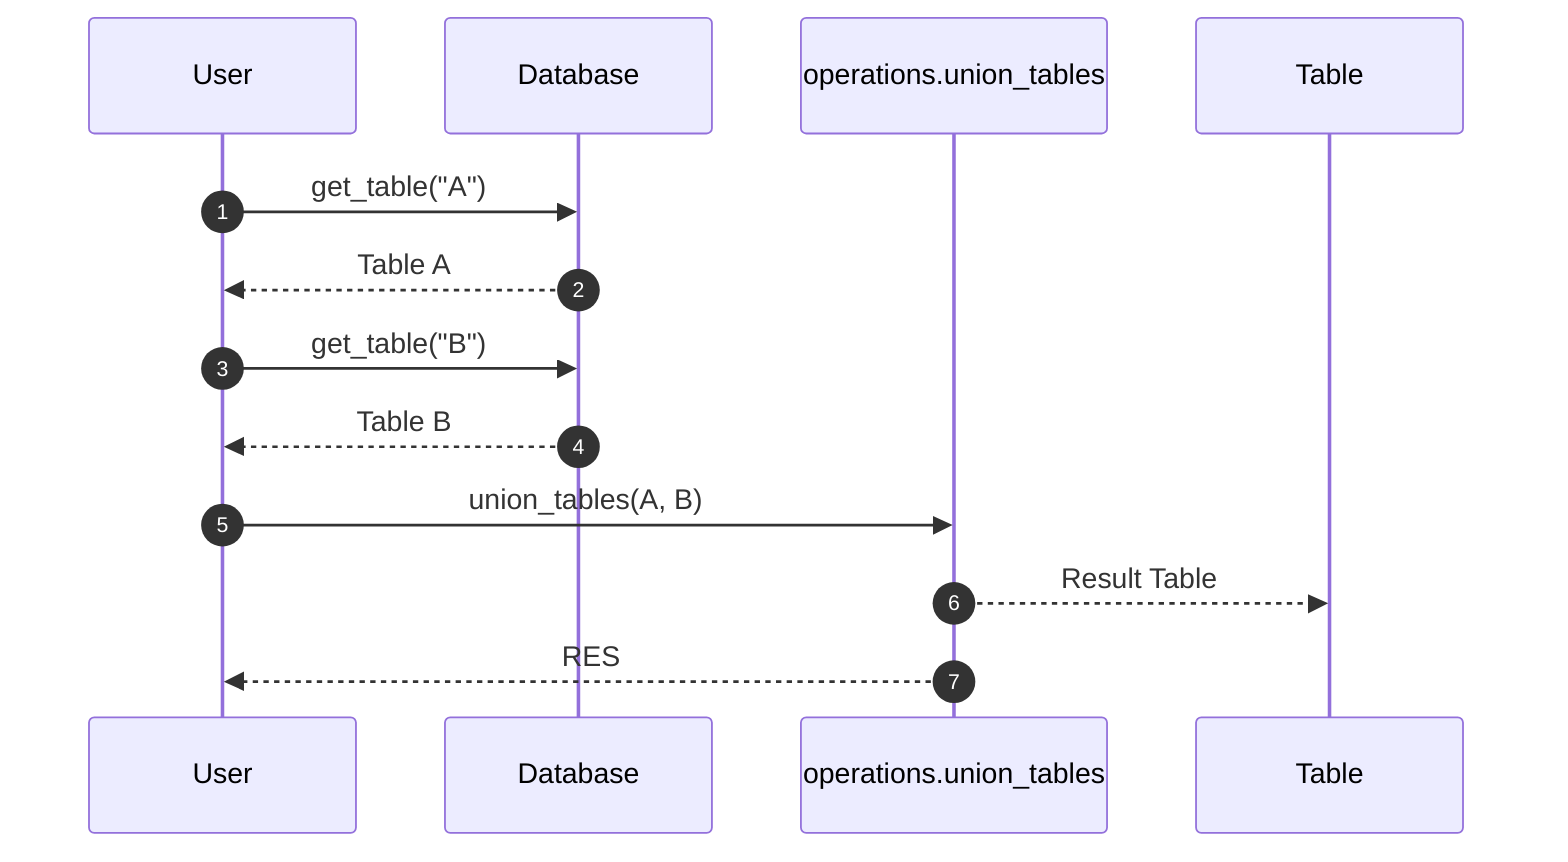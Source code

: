 sequenceDiagram
    autonumber
    participant U as User
    participant DB as Database
    participant OP as operations.union_tables
    participant RES as Table

    U->>DB: get_table("A")
    DB-->>U: Table A
    U->>DB: get_table("B")
    DB-->>U: Table B
    U->>OP: union_tables(A, B)
    OP-->>RES: Result Table
    OP-->>U: RES